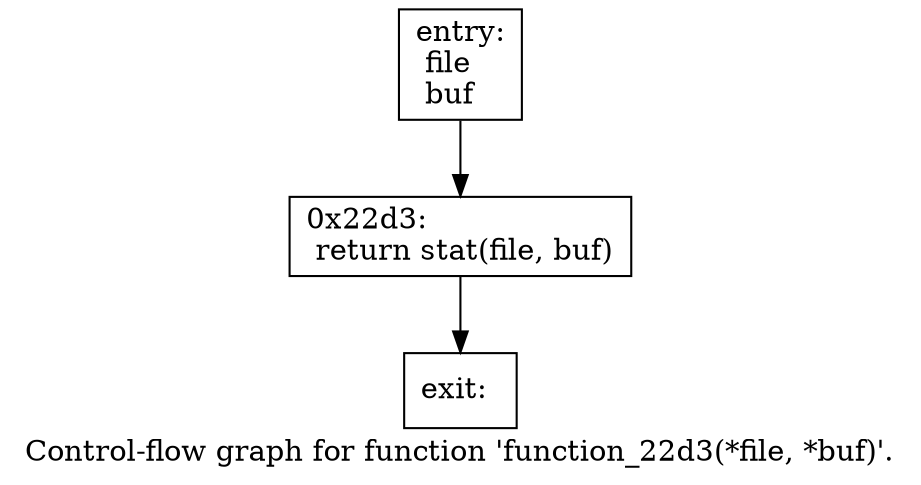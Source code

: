 digraph "Control-flow graph for function 'function_22d3(*file, *buf)'." {
  label="Control-flow graph for function 'function_22d3(*file, *buf)'.";
  node [shape=record];

  Node07C7E458 [label="{entry:\l  file\l  buf\l}"];
  Node07C7E458 -> Node07C7EC38;
  Node07C7EC38 [label="{0x22d3:\l  return stat(file, buf)\l}"];
  Node07C7EC38 -> Node07C7EA40;
  Node07C7EA40 [label="{exit:\l}"];

}

